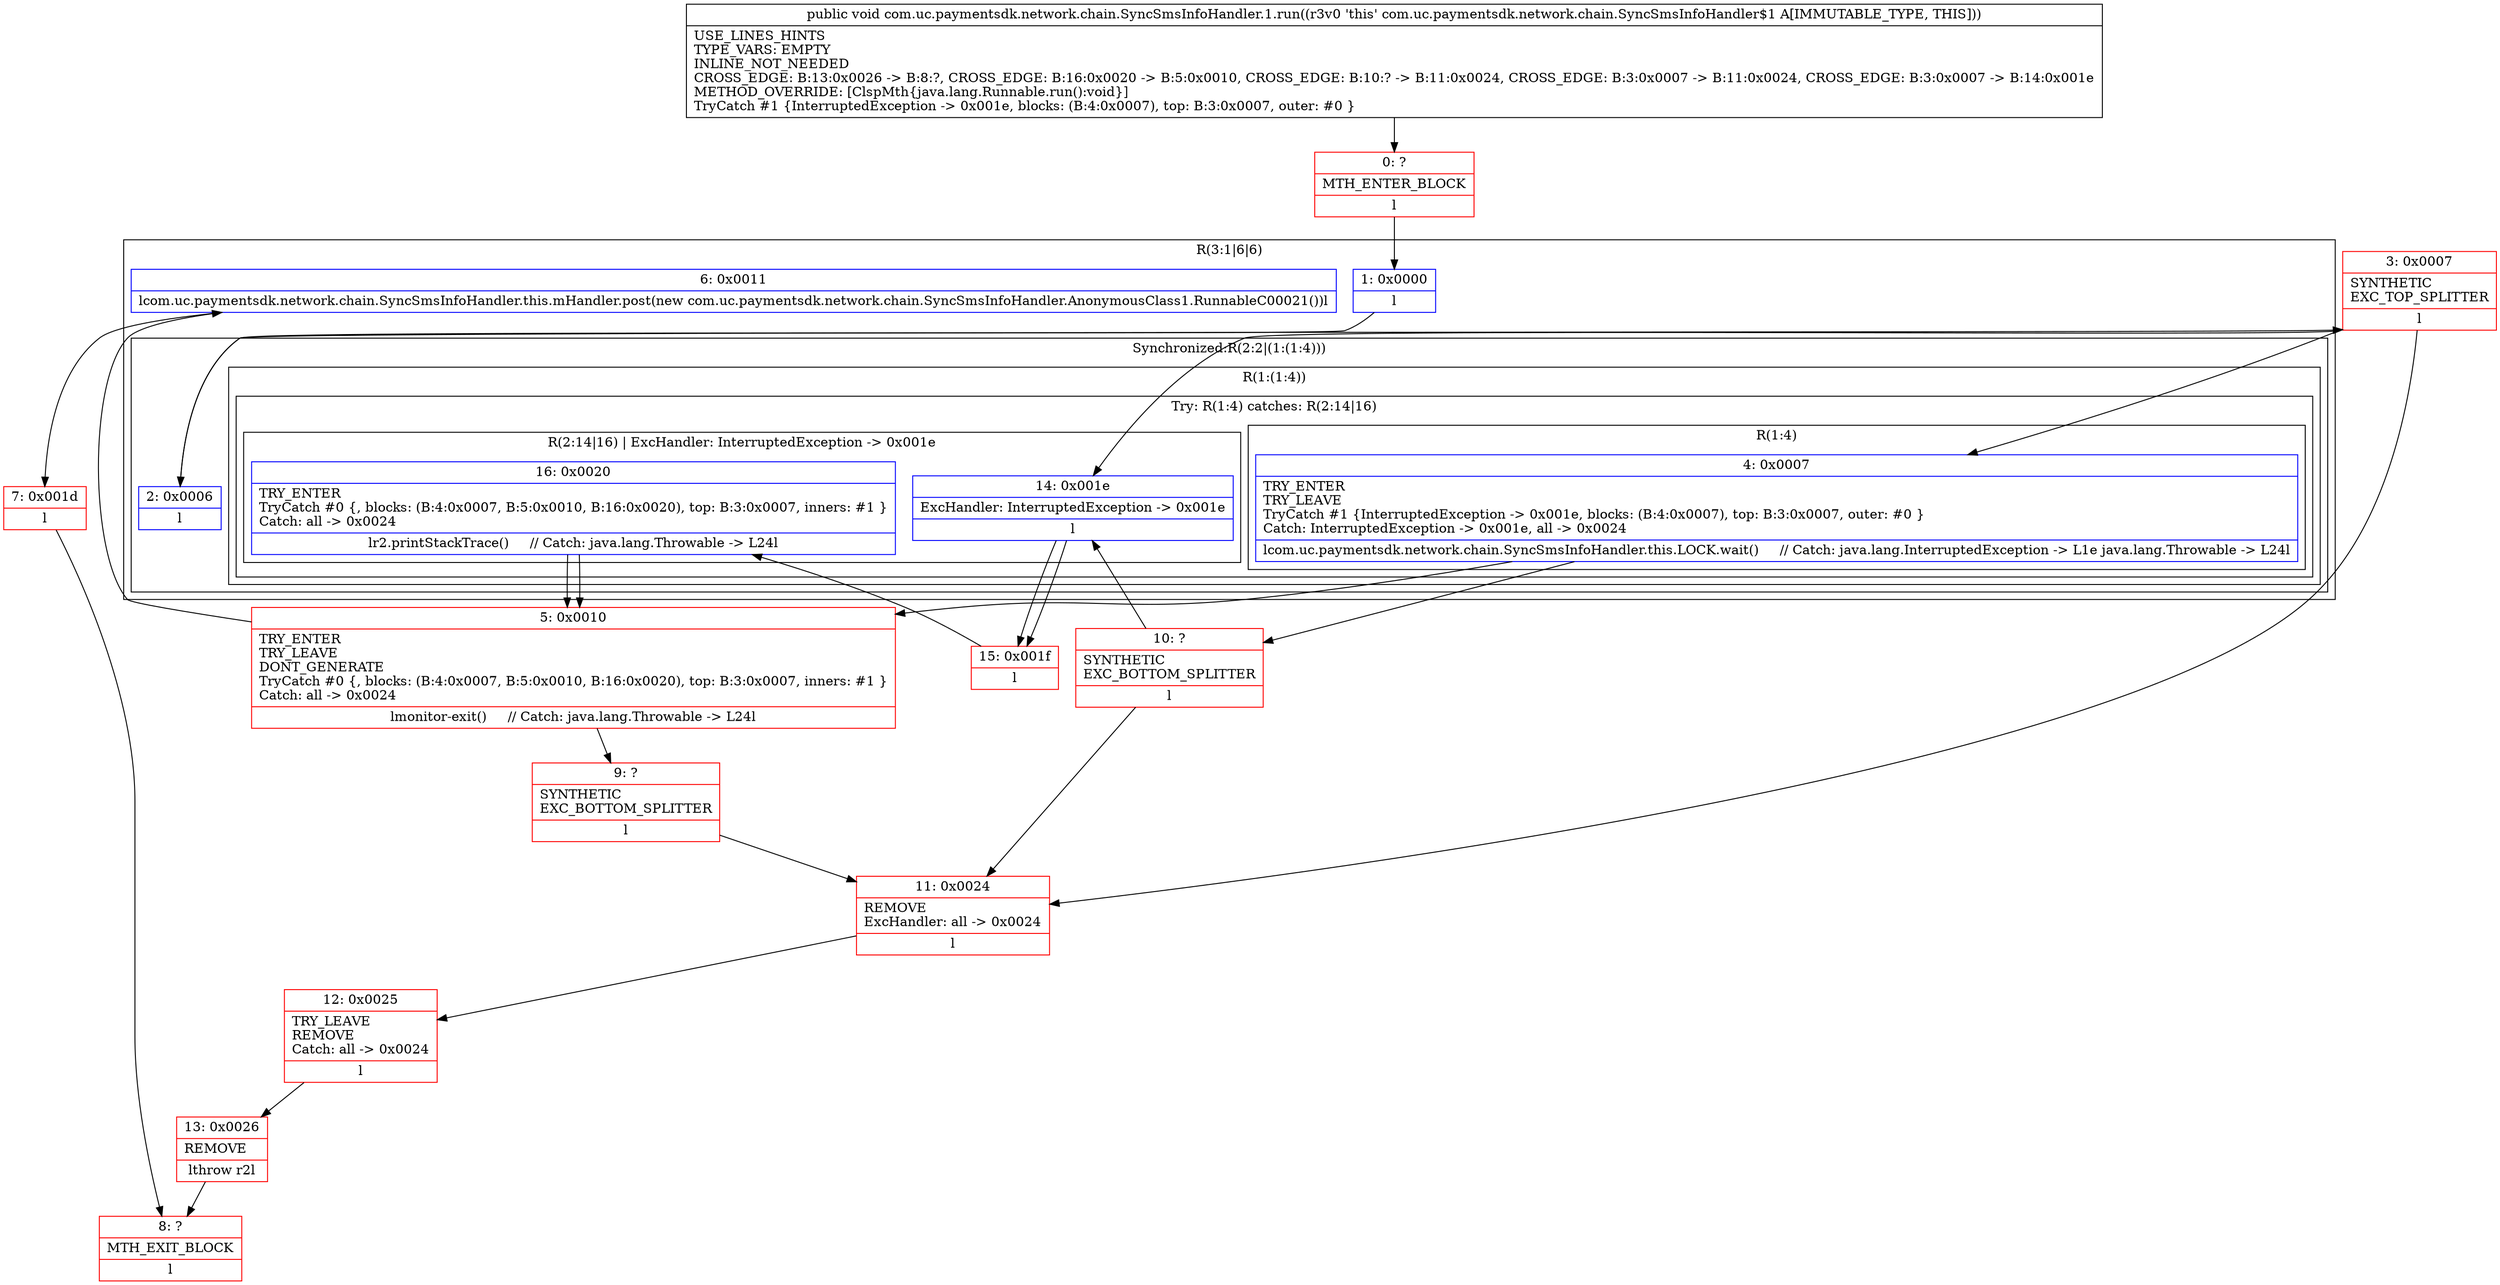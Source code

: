digraph "CFG forcom.uc.paymentsdk.network.chain.SyncSmsInfoHandler.1.run()V" {
subgraph cluster_Region_2128346183 {
label = "R(3:1|6|6)";
node [shape=record,color=blue];
Node_1 [shape=record,label="{1\:\ 0x0000|l}"];
subgraph cluster_SynchronizedRegion_55107358 {
label = "Synchronized:R(2:2|(1:(1:4)))";
node [shape=record,color=blue];
Node_2 [shape=record,label="{2\:\ 0x0006|l}"];
subgraph cluster_Region_1252246589 {
label = "R(1:(1:4))";
node [shape=record,color=blue];
subgraph cluster_TryCatchRegion_1898308120 {
label = "Try: R(1:4) catches: R(2:14|16)";
node [shape=record,color=blue];
subgraph cluster_Region_1354568127 {
label = "R(1:4)";
node [shape=record,color=blue];
Node_4 [shape=record,label="{4\:\ 0x0007|TRY_ENTER\lTRY_LEAVE\lTryCatch #1 \{InterruptedException \-\> 0x001e, blocks: (B:4:0x0007), top: B:3:0x0007, outer: #0 \}\lCatch: InterruptedException \-\> 0x001e, all \-\> 0x0024\l|lcom.uc.paymentsdk.network.chain.SyncSmsInfoHandler.this.LOCK.wait()     \/\/ Catch: java.lang.InterruptedException \-\> L1e java.lang.Throwable \-\> L24l}"];
}
subgraph cluster_Region_365466777 {
label = "R(2:14|16) | ExcHandler: InterruptedException \-\> 0x001e\l";
node [shape=record,color=blue];
Node_14 [shape=record,label="{14\:\ 0x001e|ExcHandler: InterruptedException \-\> 0x001e\l|l}"];
Node_16 [shape=record,label="{16\:\ 0x0020|TRY_ENTER\lTryCatch #0 \{, blocks: (B:4:0x0007, B:5:0x0010, B:16:0x0020), top: B:3:0x0007, inners: #1 \}\lCatch: all \-\> 0x0024\l|lr2.printStackTrace()     \/\/ Catch: java.lang.Throwable \-\> L24l}"];
}
}
}
}
Node_6 [shape=record,label="{6\:\ 0x0011|lcom.uc.paymentsdk.network.chain.SyncSmsInfoHandler.this.mHandler.post(new com.uc.paymentsdk.network.chain.SyncSmsInfoHandler.AnonymousClass1.RunnableC00021())l}"];
}
subgraph cluster_Region_365466777 {
label = "R(2:14|16) | ExcHandler: InterruptedException \-\> 0x001e\l";
node [shape=record,color=blue];
Node_14 [shape=record,label="{14\:\ 0x001e|ExcHandler: InterruptedException \-\> 0x001e\l|l}"];
Node_16 [shape=record,label="{16\:\ 0x0020|TRY_ENTER\lTryCatch #0 \{, blocks: (B:4:0x0007, B:5:0x0010, B:16:0x0020), top: B:3:0x0007, inners: #1 \}\lCatch: all \-\> 0x0024\l|lr2.printStackTrace()     \/\/ Catch: java.lang.Throwable \-\> L24l}"];
}
Node_0 [shape=record,color=red,label="{0\:\ ?|MTH_ENTER_BLOCK\l|l}"];
Node_3 [shape=record,color=red,label="{3\:\ 0x0007|SYNTHETIC\lEXC_TOP_SPLITTER\l|l}"];
Node_5 [shape=record,color=red,label="{5\:\ 0x0010|TRY_ENTER\lTRY_LEAVE\lDONT_GENERATE\lTryCatch #0 \{, blocks: (B:4:0x0007, B:5:0x0010, B:16:0x0020), top: B:3:0x0007, inners: #1 \}\lCatch: all \-\> 0x0024\l|lmonitor\-exit()     \/\/ Catch: java.lang.Throwable \-\> L24l}"];
Node_7 [shape=record,color=red,label="{7\:\ 0x001d|l}"];
Node_8 [shape=record,color=red,label="{8\:\ ?|MTH_EXIT_BLOCK\l|l}"];
Node_9 [shape=record,color=red,label="{9\:\ ?|SYNTHETIC\lEXC_BOTTOM_SPLITTER\l|l}"];
Node_10 [shape=record,color=red,label="{10\:\ ?|SYNTHETIC\lEXC_BOTTOM_SPLITTER\l|l}"];
Node_11 [shape=record,color=red,label="{11\:\ 0x0024|REMOVE\lExcHandler: all \-\> 0x0024\l|l}"];
Node_12 [shape=record,color=red,label="{12\:\ 0x0025|TRY_LEAVE\lREMOVE\lCatch: all \-\> 0x0024\l|l}"];
Node_13 [shape=record,color=red,label="{13\:\ 0x0026|REMOVE\l|lthrow r2l}"];
Node_15 [shape=record,color=red,label="{15\:\ 0x001f|l}"];
MethodNode[shape=record,label="{public void com.uc.paymentsdk.network.chain.SyncSmsInfoHandler.1.run((r3v0 'this' com.uc.paymentsdk.network.chain.SyncSmsInfoHandler$1 A[IMMUTABLE_TYPE, THIS]))  | USE_LINES_HINTS\lTYPE_VARS: EMPTY\lINLINE_NOT_NEEDED\lCROSS_EDGE: B:13:0x0026 \-\> B:8:?, CROSS_EDGE: B:16:0x0020 \-\> B:5:0x0010, CROSS_EDGE: B:10:? \-\> B:11:0x0024, CROSS_EDGE: B:3:0x0007 \-\> B:11:0x0024, CROSS_EDGE: B:3:0x0007 \-\> B:14:0x001e\lMETHOD_OVERRIDE: [ClspMth\{java.lang.Runnable.run():void\}]\lTryCatch #1 \{InterruptedException \-\> 0x001e, blocks: (B:4:0x0007), top: B:3:0x0007, outer: #0 \}\l}"];
MethodNode -> Node_0;
Node_1 -> Node_2;
Node_2 -> Node_3;
Node_4 -> Node_5;
Node_4 -> Node_10;
Node_14 -> Node_15;
Node_16 -> Node_5;
Node_6 -> Node_7;
Node_14 -> Node_15;
Node_16 -> Node_5;
Node_0 -> Node_1;
Node_3 -> Node_4;
Node_3 -> Node_11;
Node_3 -> Node_14;
Node_5 -> Node_6;
Node_5 -> Node_9;
Node_7 -> Node_8;
Node_9 -> Node_11;
Node_10 -> Node_14;
Node_10 -> Node_11;
Node_11 -> Node_12;
Node_12 -> Node_13;
Node_13 -> Node_8;
Node_15 -> Node_16;
}

